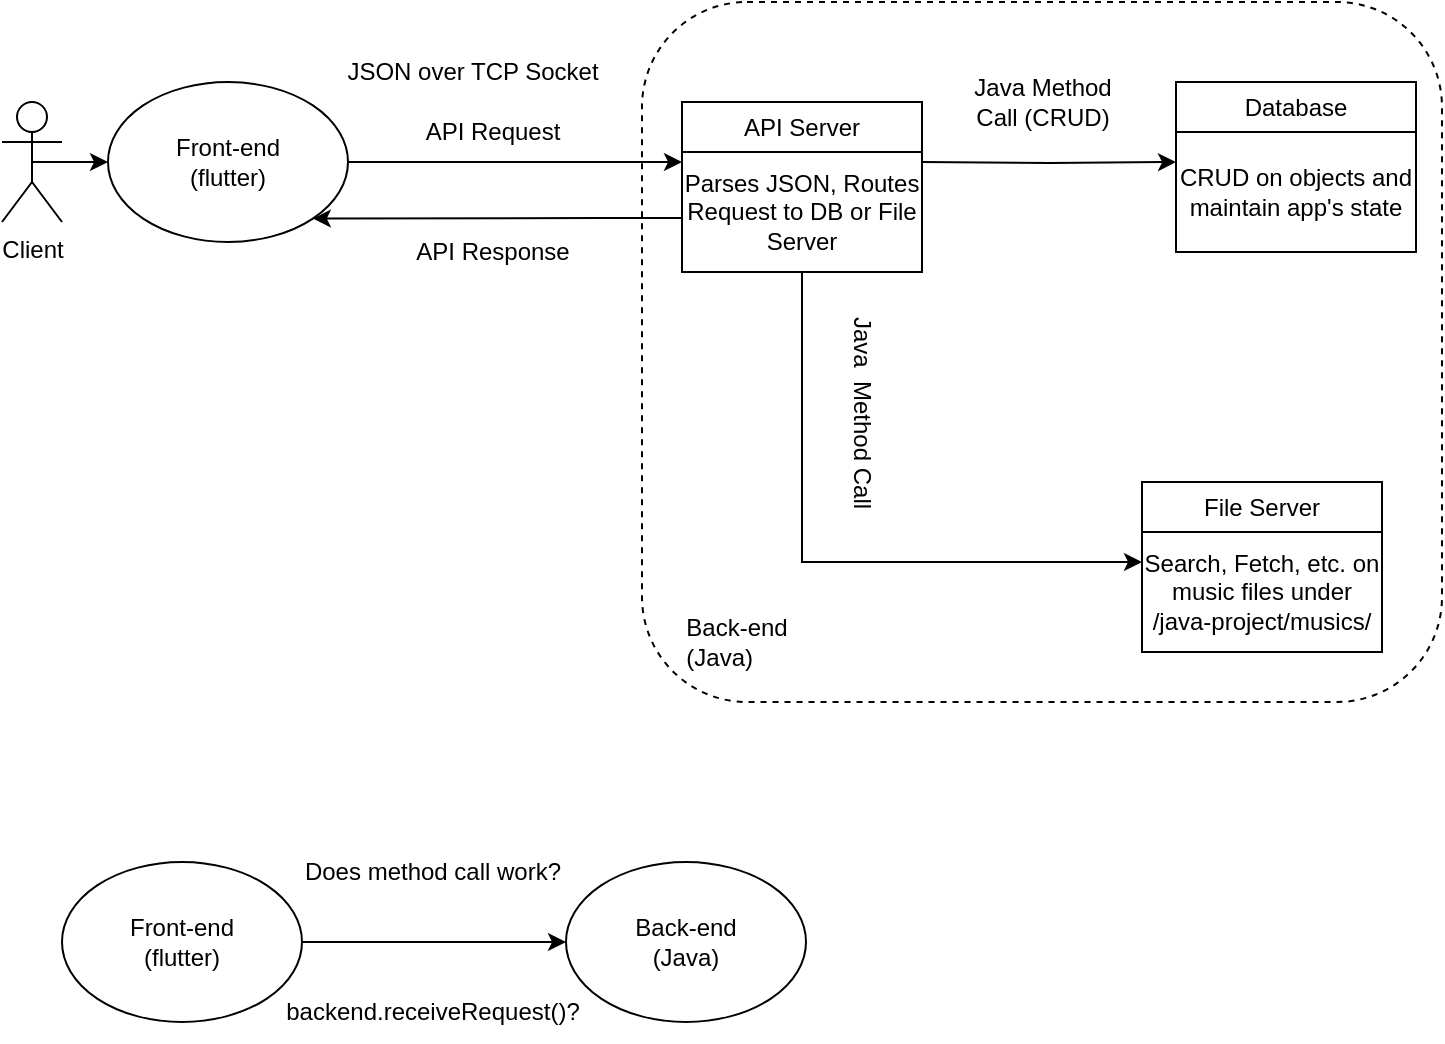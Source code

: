 <mxfile version="27.0.5">
  <diagram name="Page-1" id="cUo-dV8kcY7PXXUFUUz1">
    <mxGraphModel dx="865" dy="466" grid="1" gridSize="10" guides="1" tooltips="1" connect="1" arrows="1" fold="1" page="1" pageScale="1" pageWidth="850" pageHeight="1100" math="0" shadow="0">
      <root>
        <mxCell id="0" />
        <mxCell id="1" parent="0" />
        <mxCell id="IIJjpAMcHhDUgNCy9XD_-4" style="edgeStyle=orthogonalEdgeStyle;rounded=0;orthogonalLoop=1;jettySize=auto;html=1;" parent="1" source="DmEOkGQVdr7H-kECrb15-1" edge="1">
          <mxGeometry relative="1" as="geometry">
            <mxPoint x="410" y="160" as="targetPoint" />
          </mxGeometry>
        </mxCell>
        <mxCell id="DmEOkGQVdr7H-kECrb15-1" value="Front-end&lt;br&gt;(flutter)" style="ellipse;whiteSpace=wrap;html=1;" parent="1" vertex="1">
          <mxGeometry x="123" y="120" width="120" height="80" as="geometry" />
        </mxCell>
        <mxCell id="DmEOkGQVdr7H-kECrb15-5" style="edgeStyle=orthogonalEdgeStyle;rounded=0;orthogonalLoop=1;jettySize=auto;html=1;exitX=0.5;exitY=0.5;exitDx=0;exitDy=0;exitPerimeter=0;" parent="1" source="DmEOkGQVdr7H-kECrb15-2" target="DmEOkGQVdr7H-kECrb15-1" edge="1">
          <mxGeometry relative="1" as="geometry" />
        </mxCell>
        <mxCell id="DmEOkGQVdr7H-kECrb15-2" value="&lt;div&gt;Client&lt;/div&gt;&lt;div&gt;&lt;br&gt;&lt;/div&gt;" style="shape=umlActor;verticalLabelPosition=bottom;verticalAlign=top;html=1;outlineConnect=0;" parent="1" vertex="1">
          <mxGeometry x="70" y="130" width="30" height="60" as="geometry" />
        </mxCell>
        <mxCell id="IIJjpAMcHhDUgNCy9XD_-2" value="" style="rounded=1;whiteSpace=wrap;html=1;dashed=1;fillColor=none;align=right;labelPosition=left;verticalLabelPosition=top;verticalAlign=bottom;" parent="1" vertex="1">
          <mxGeometry x="390" y="80" width="400" height="350" as="geometry" />
        </mxCell>
        <mxCell id="IIJjpAMcHhDUgNCy9XD_-8" style="edgeStyle=orthogonalEdgeStyle;rounded=0;orthogonalLoop=1;jettySize=auto;html=1;entryX=0;entryY=0.25;entryDx=0;entryDy=0;" parent="1" target="IIJjpAMcHhDUgNCy9XD_-25" edge="1">
          <mxGeometry relative="1" as="geometry">
            <mxPoint x="530" y="160" as="sourcePoint" />
            <mxPoint x="680" y="170" as="targetPoint" />
          </mxGeometry>
        </mxCell>
        <mxCell id="IIJjpAMcHhDUgNCy9XD_-10" value="" style="edgeStyle=orthogonalEdgeStyle;rounded=0;orthogonalLoop=1;jettySize=auto;html=1;entryX=0;entryY=0.25;entryDx=0;entryDy=0;" parent="1" target="IIJjpAMcHhDUgNCy9XD_-22" edge="1">
          <mxGeometry relative="1" as="geometry">
            <mxPoint x="470" y="200" as="sourcePoint" />
            <mxPoint x="622" y="360" as="targetPoint" />
            <Array as="points">
              <mxPoint x="470" y="360" />
            </Array>
          </mxGeometry>
        </mxCell>
        <mxCell id="IIJjpAMcHhDUgNCy9XD_-11" value="JSON over TCP Socket" style="text;html=1;align=center;verticalAlign=middle;resizable=0;points=[];autosize=1;strokeColor=none;fillColor=none;" parent="1" vertex="1">
          <mxGeometry x="230" y="100" width="150" height="30" as="geometry" />
        </mxCell>
        <mxCell id="IIJjpAMcHhDUgNCy9XD_-12" value="&lt;div align=&quot;left&quot;&gt;Back-end&lt;br&gt;&lt;/div&gt;&lt;div align=&quot;left&quot;&gt;(Java)&lt;br&gt;&lt;/div&gt;" style="text;html=1;align=center;verticalAlign=middle;resizable=0;points=[];autosize=1;strokeColor=none;fillColor=none;" parent="1" vertex="1">
          <mxGeometry x="402" y="380" width="70" height="40" as="geometry" />
        </mxCell>
        <mxCell id="IIJjpAMcHhDUgNCy9XD_-13" value="Java Method &lt;br&gt;Call (CRUD)" style="text;html=1;align=center;verticalAlign=middle;resizable=0;points=[];autosize=1;strokeColor=none;fillColor=none;" parent="1" vertex="1">
          <mxGeometry x="545" y="110" width="90" height="40" as="geometry" />
        </mxCell>
        <mxCell id="IIJjpAMcHhDUgNCy9XD_-14" value="Java&amp;nbsp; Method Call" style="text;html=1;align=center;verticalAlign=middle;resizable=0;points=[];autosize=1;strokeColor=none;fillColor=none;rotation=90;" parent="1" vertex="1">
          <mxGeometry x="440" y="270" width="120" height="30" as="geometry" />
        </mxCell>
        <mxCell id="IIJjpAMcHhDUgNCy9XD_-19" value="" style="group" parent="1" vertex="1" connectable="0">
          <mxGeometry x="410" y="130" width="120" height="85" as="geometry" />
        </mxCell>
        <mxCell id="IIJjpAMcHhDUgNCy9XD_-17" value="API Server" style="rounded=0;whiteSpace=wrap;html=1;" parent="IIJjpAMcHhDUgNCy9XD_-19" vertex="1">
          <mxGeometry width="120" height="25" as="geometry" />
        </mxCell>
        <mxCell id="IIJjpAMcHhDUgNCy9XD_-18" value="Parses JSON, Routes Request to DB or File Server" style="rounded=0;whiteSpace=wrap;html=1;" parent="IIJjpAMcHhDUgNCy9XD_-19" vertex="1">
          <mxGeometry y="25" width="120" height="60" as="geometry" />
        </mxCell>
        <mxCell id="IIJjpAMcHhDUgNCy9XD_-20" value="" style="group" parent="1" vertex="1" connectable="0">
          <mxGeometry x="640" y="320" width="120" height="85" as="geometry" />
        </mxCell>
        <mxCell id="IIJjpAMcHhDUgNCy9XD_-21" value="File Server" style="rounded=0;whiteSpace=wrap;html=1;" parent="IIJjpAMcHhDUgNCy9XD_-20" vertex="1">
          <mxGeometry width="120" height="25" as="geometry" />
        </mxCell>
        <mxCell id="IIJjpAMcHhDUgNCy9XD_-22" value="Search, Fetch, etc. on music files under /java-project/musics/" style="rounded=0;whiteSpace=wrap;html=1;" parent="IIJjpAMcHhDUgNCy9XD_-20" vertex="1">
          <mxGeometry y="25" width="120" height="60" as="geometry" />
        </mxCell>
        <mxCell id="IIJjpAMcHhDUgNCy9XD_-23" value="" style="group" parent="1" vertex="1" connectable="0">
          <mxGeometry x="657" y="120" width="120" height="85" as="geometry" />
        </mxCell>
        <mxCell id="IIJjpAMcHhDUgNCy9XD_-24" value="Database" style="rounded=0;whiteSpace=wrap;html=1;" parent="IIJjpAMcHhDUgNCy9XD_-23" vertex="1">
          <mxGeometry width="120" height="25" as="geometry" />
        </mxCell>
        <mxCell id="IIJjpAMcHhDUgNCy9XD_-25" value="CRUD on objects and maintain app&#39;s state" style="rounded=0;whiteSpace=wrap;html=1;" parent="IIJjpAMcHhDUgNCy9XD_-23" vertex="1">
          <mxGeometry y="25" width="120" height="60" as="geometry" />
        </mxCell>
        <mxCell id="aRnnWGiDcyG7-5GnbMXk-1" value="API Request" style="text;html=1;align=center;verticalAlign=middle;resizable=0;points=[];autosize=1;strokeColor=none;fillColor=none;" parent="1" vertex="1">
          <mxGeometry x="270" y="130" width="90" height="30" as="geometry" />
        </mxCell>
        <mxCell id="aRnnWGiDcyG7-5GnbMXk-2" style="edgeStyle=orthogonalEdgeStyle;rounded=0;orthogonalLoop=1;jettySize=auto;html=1;entryX=1;entryY=1;entryDx=0;entryDy=0;" parent="1" source="IIJjpAMcHhDUgNCy9XD_-18" target="DmEOkGQVdr7H-kECrb15-1" edge="1">
          <mxGeometry relative="1" as="geometry">
            <Array as="points">
              <mxPoint x="370" y="188" />
              <mxPoint x="370" y="188" />
            </Array>
          </mxGeometry>
        </mxCell>
        <mxCell id="aRnnWGiDcyG7-5GnbMXk-3" value="API Response" style="text;html=1;align=center;verticalAlign=middle;resizable=0;points=[];autosize=1;strokeColor=none;fillColor=none;" parent="1" vertex="1">
          <mxGeometry x="265" y="190" width="100" height="30" as="geometry" />
        </mxCell>
        <mxCell id="StBOYjQqtkYx-yWwEylu-3" value="" style="edgeStyle=orthogonalEdgeStyle;rounded=0;orthogonalLoop=1;jettySize=auto;html=1;" edge="1" parent="1" source="StBOYjQqtkYx-yWwEylu-1" target="StBOYjQqtkYx-yWwEylu-2">
          <mxGeometry relative="1" as="geometry" />
        </mxCell>
        <mxCell id="StBOYjQqtkYx-yWwEylu-1" value="Front-end&lt;br&gt;(flutter)" style="ellipse;whiteSpace=wrap;html=1;" vertex="1" parent="1">
          <mxGeometry x="100" y="510" width="120" height="80" as="geometry" />
        </mxCell>
        <mxCell id="StBOYjQqtkYx-yWwEylu-2" value="Back-end&lt;br&gt;(Java)" style="ellipse;whiteSpace=wrap;html=1;" vertex="1" parent="1">
          <mxGeometry x="352" y="510" width="120" height="80" as="geometry" />
        </mxCell>
        <mxCell id="StBOYjQqtkYx-yWwEylu-4" value="Does method call work?" style="text;html=1;align=center;verticalAlign=middle;resizable=0;points=[];autosize=1;strokeColor=none;fillColor=none;" vertex="1" parent="1">
          <mxGeometry x="210" y="500" width="150" height="30" as="geometry" />
        </mxCell>
        <mxCell id="StBOYjQqtkYx-yWwEylu-5" value="backend.receiveRequest()?" style="text;html=1;align=center;verticalAlign=middle;resizable=0;points=[];autosize=1;strokeColor=none;fillColor=none;" vertex="1" parent="1">
          <mxGeometry x="200" y="570" width="170" height="30" as="geometry" />
        </mxCell>
      </root>
    </mxGraphModel>
  </diagram>
</mxfile>
